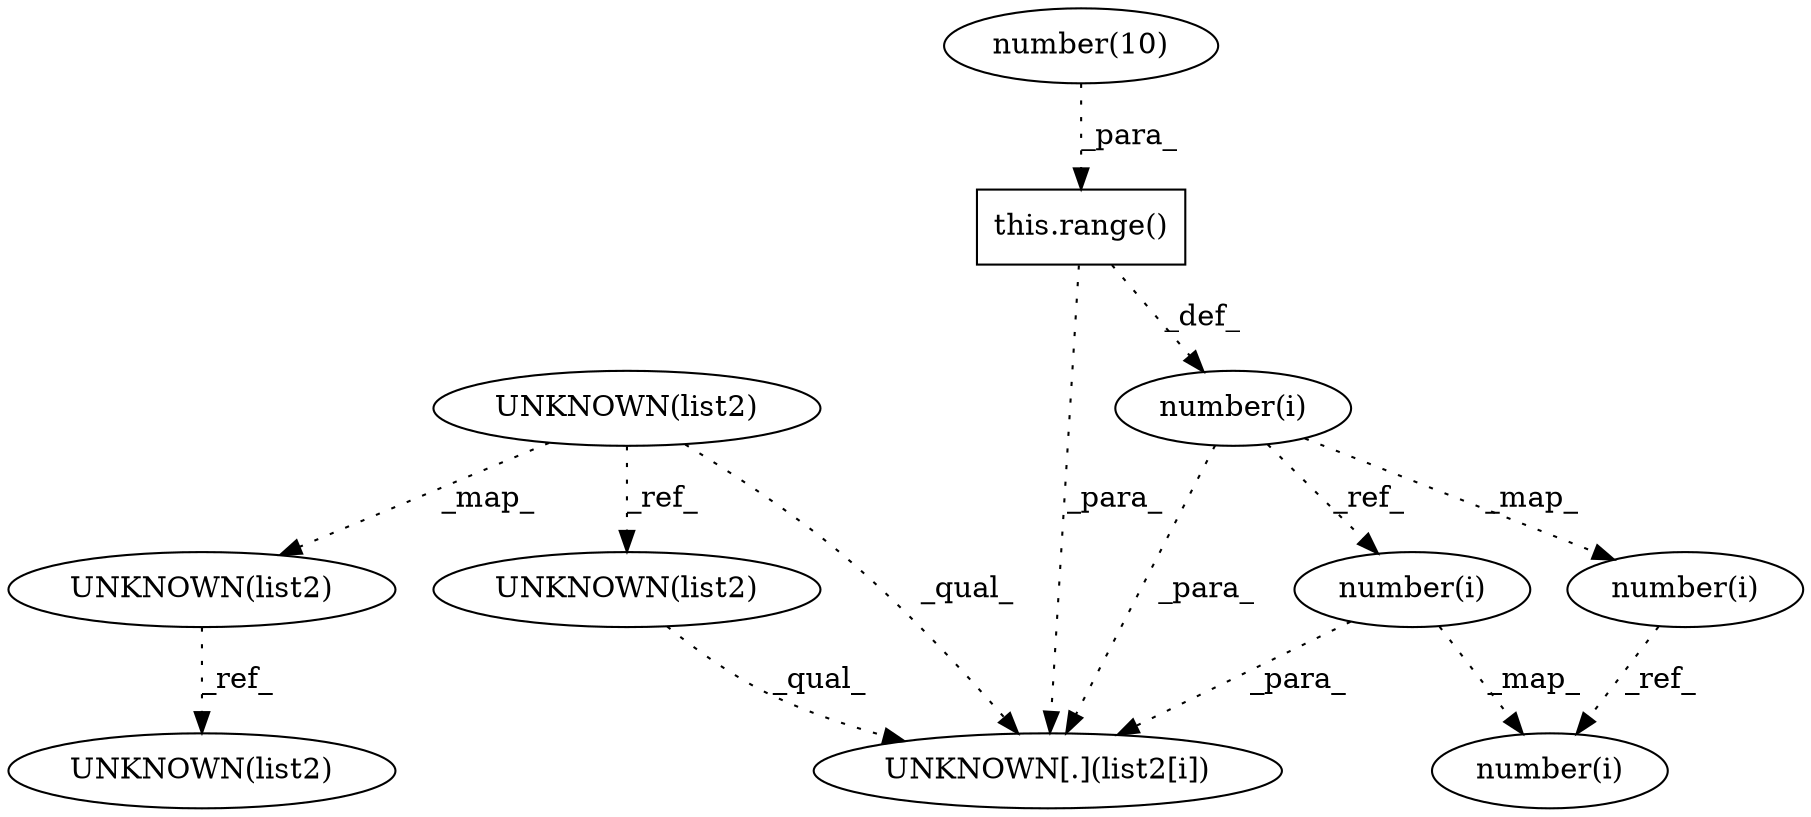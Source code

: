 digraph G {
1 [label="number(i)" shape=ellipse]
2 [label="number(i)" shape=ellipse]
3 [label="number(i)" shape=ellipse]
4 [label="UNKNOWN[.](list2[i])" shape=ellipse]
5 [label="UNKNOWN(list2)" shape=ellipse]
6 [label="UNKNOWN(list2)" shape=ellipse]
7 [label="number(i)" shape=ellipse]
8 [label="number(10)" shape=ellipse]
9 [label="UNKNOWN(list2)" shape=ellipse]
10 [label="this.range()" shape=box]
11 [label="UNKNOWN(list2)" shape=ellipse]
3 -> 1 [label="_ref_" style=dotted];
2 -> 1 [label="_map_" style=dotted];
7 -> 2 [label="_ref_" style=dotted];
7 -> 3 [label="_map_" style=dotted];
9 -> 4 [label="_qual_" style=dotted];
2 -> 4 [label="_para_" style=dotted];
7 -> 4 [label="_para_" style=dotted];
10 -> 4 [label="_para_" style=dotted];
5 -> 4 [label="_qual_" style=dotted];
11 -> 6 [label="_ref_" style=dotted];
10 -> 7 [label="_def_" style=dotted];
5 -> 9 [label="_ref_" style=dotted];
8 -> 10 [label="_para_" style=dotted];
5 -> 11 [label="_map_" style=dotted];
}